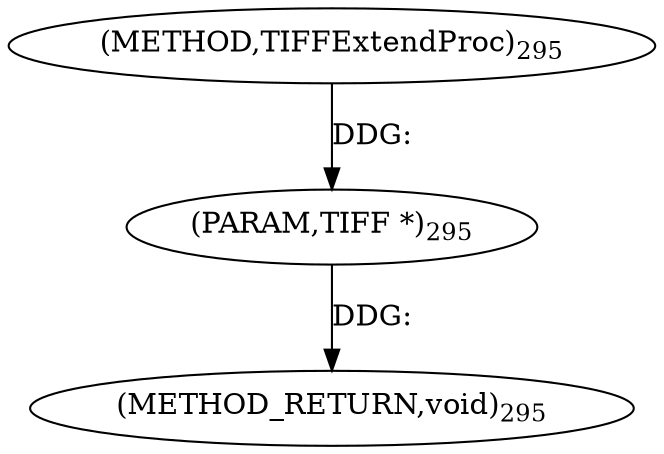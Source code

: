 digraph "TIFFExtendProc" {  
"8340" [label = <(METHOD,TIFFExtendProc)<SUB>295</SUB>> ]
"8342" [label = <(METHOD_RETURN,void)<SUB>295</SUB>> ]
"8341" [label = <(PARAM,TIFF *)<SUB>295</SUB>> ]
  "8341" -> "8342"  [ label = "DDG: "] 
  "8340" -> "8341"  [ label = "DDG: "] 
}
